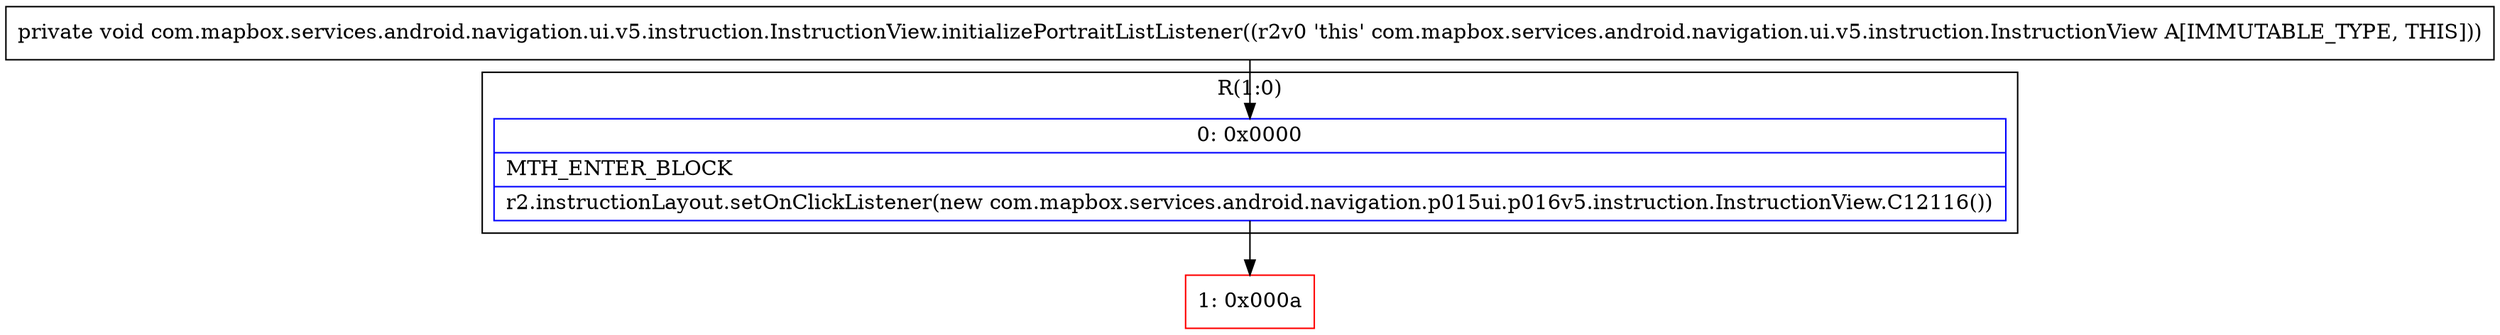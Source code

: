 digraph "CFG forcom.mapbox.services.android.navigation.ui.v5.instruction.InstructionView.initializePortraitListListener()V" {
subgraph cluster_Region_1880781340 {
label = "R(1:0)";
node [shape=record,color=blue];
Node_0 [shape=record,label="{0\:\ 0x0000|MTH_ENTER_BLOCK\l|r2.instructionLayout.setOnClickListener(new com.mapbox.services.android.navigation.p015ui.p016v5.instruction.InstructionView.C12116())\l}"];
}
Node_1 [shape=record,color=red,label="{1\:\ 0x000a}"];
MethodNode[shape=record,label="{private void com.mapbox.services.android.navigation.ui.v5.instruction.InstructionView.initializePortraitListListener((r2v0 'this' com.mapbox.services.android.navigation.ui.v5.instruction.InstructionView A[IMMUTABLE_TYPE, THIS])) }"];
MethodNode -> Node_0;
Node_0 -> Node_1;
}

